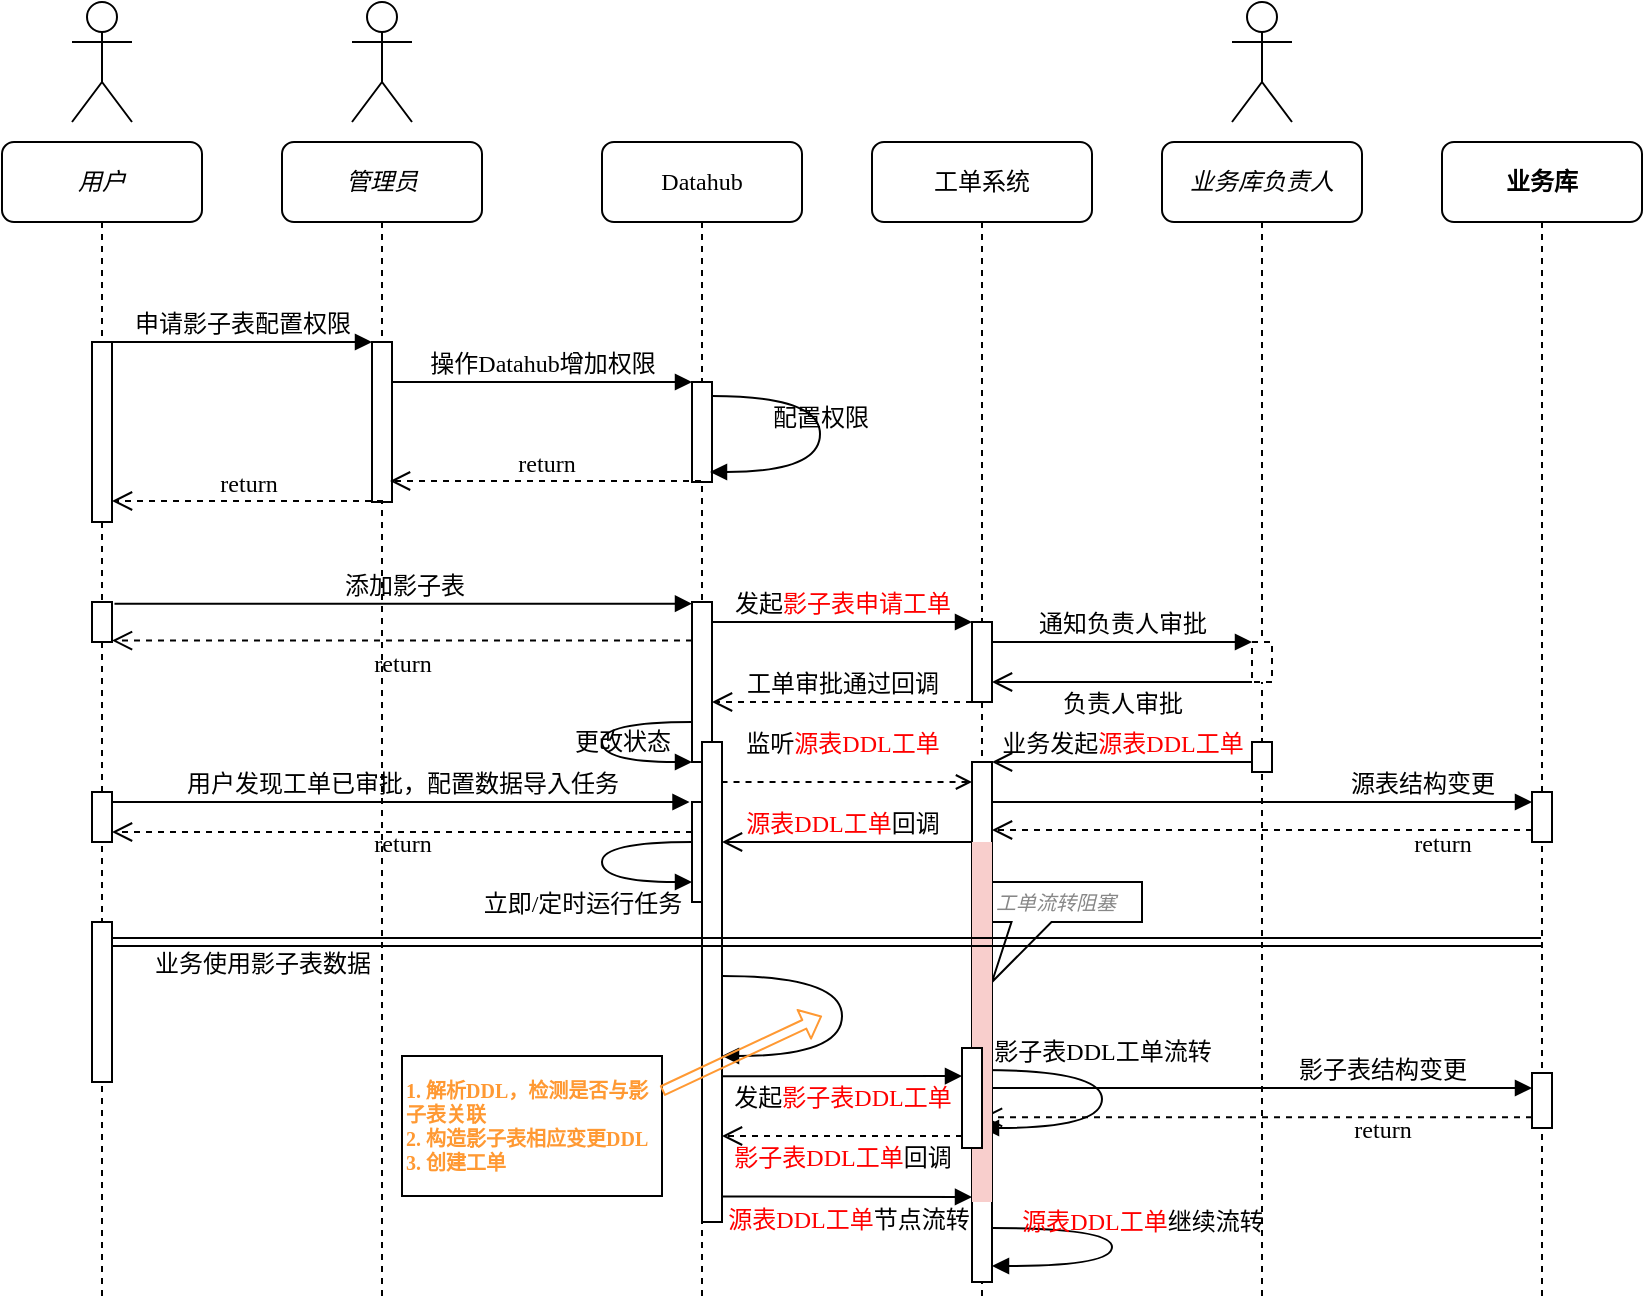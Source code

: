 <mxfile version="14.2.3" type="github">
  <diagram name="Page-1" id="13e1069c-82ec-6db2-03f1-153e76fe0fe0">
    <mxGraphModel dx="981" dy="553" grid="1" gridSize="10" guides="1" tooltips="1" connect="1" arrows="1" fold="1" page="1" pageScale="1" pageWidth="1100" pageHeight="850" background="#ffffff" math="0" shadow="0">
      <root>
        <mxCell id="0" />
        <mxCell id="1" parent="0" />
        <mxCell id="7baba1c4bc27f4b0-2" value="&lt;i&gt;管理员&lt;/i&gt;" style="shape=umlLifeline;perimeter=lifelinePerimeter;whiteSpace=wrap;html=1;container=1;collapsible=0;recursiveResize=0;outlineConnect=0;rounded=1;shadow=0;comic=0;labelBackgroundColor=none;strokeWidth=1;fontFamily=Verdana;fontSize=12;align=center;" parent="1" vertex="1">
          <mxGeometry x="240" y="80" width="100" height="580" as="geometry" />
        </mxCell>
        <mxCell id="7baba1c4bc27f4b0-10" value="" style="html=1;points=[];perimeter=orthogonalPerimeter;rounded=0;shadow=0;comic=0;labelBackgroundColor=none;strokeWidth=1;fontFamily=Verdana;fontSize=12;align=center;" parent="7baba1c4bc27f4b0-2" vertex="1">
          <mxGeometry x="45" y="100" width="10" height="80" as="geometry" />
        </mxCell>
        <mxCell id="7baba1c4bc27f4b0-3" value="Datahub" style="shape=umlLifeline;perimeter=lifelinePerimeter;whiteSpace=wrap;html=1;container=1;collapsible=0;recursiveResize=0;outlineConnect=0;rounded=1;shadow=0;comic=0;labelBackgroundColor=none;strokeWidth=1;fontFamily=Verdana;fontSize=12;align=center;" parent="1" vertex="1">
          <mxGeometry x="400" y="80" width="100" height="580" as="geometry" />
        </mxCell>
        <mxCell id="7baba1c4bc27f4b0-13" value="" style="html=1;points=[];perimeter=orthogonalPerimeter;rounded=0;shadow=0;comic=0;labelBackgroundColor=none;strokeWidth=1;fontFamily=Verdana;fontSize=12;align=center;" parent="7baba1c4bc27f4b0-3" vertex="1">
          <mxGeometry x="45" y="120" width="10" height="50" as="geometry" />
        </mxCell>
        <mxCell id="qmJK9wQ_AKXtbmqCBLMg-10" value="" style="html=1;points=[];perimeter=orthogonalPerimeter;rounded=0;shadow=0;comic=0;labelBackgroundColor=none;strokeWidth=1;fontFamily=Verdana;fontSize=12;align=center;" vertex="1" parent="7baba1c4bc27f4b0-3">
          <mxGeometry x="45" y="230" width="10" height="80" as="geometry" />
        </mxCell>
        <mxCell id="qmJK9wQ_AKXtbmqCBLMg-16" value="更改状态" style="html=1;verticalAlign=bottom;endArrow=block;labelBackgroundColor=none;fontFamily=Verdana;fontSize=12;elbow=vertical;edgeStyle=orthogonalEdgeStyle;curved=1;" edge="1" parent="7baba1c4bc27f4b0-3" source="qmJK9wQ_AKXtbmqCBLMg-10" target="qmJK9wQ_AKXtbmqCBLMg-10">
          <mxGeometry x="0.167" y="10" relative="1" as="geometry">
            <mxPoint x="50" y="290.0" as="sourcePoint" />
            <mxPoint x="50" y="310" as="targetPoint" />
            <Array as="points">
              <mxPoint y="290" />
              <mxPoint y="310" />
            </Array>
            <mxPoint as="offset" />
          </mxGeometry>
        </mxCell>
        <mxCell id="qmJK9wQ_AKXtbmqCBLMg-19" value="" style="html=1;points=[];perimeter=orthogonalPerimeter;rounded=0;shadow=0;comic=0;labelBackgroundColor=none;strokeWidth=1;fontFamily=Verdana;fontSize=12;align=center;" vertex="1" parent="7baba1c4bc27f4b0-3">
          <mxGeometry x="45" y="330" width="10" height="50" as="geometry" />
        </mxCell>
        <mxCell id="qmJK9wQ_AKXtbmqCBLMg-21" value="立即/定时运行任务" style="html=1;verticalAlign=bottom;endArrow=block;labelBackgroundColor=none;fontFamily=Verdana;fontSize=12;elbow=vertical;edgeStyle=orthogonalEdgeStyle;curved=1;" edge="1" parent="7baba1c4bc27f4b0-3" source="qmJK9wQ_AKXtbmqCBLMg-19" target="qmJK9wQ_AKXtbmqCBLMg-19">
          <mxGeometry x="0.182" y="-22" relative="1" as="geometry">
            <mxPoint x="60" y="335" as="sourcePoint" />
            <mxPoint x="50" y="355" as="targetPoint" />
            <Array as="points">
              <mxPoint y="350" />
              <mxPoint y="370" />
            </Array>
            <mxPoint x="-10" y="-2" as="offset" />
          </mxGeometry>
        </mxCell>
        <mxCell id="7baba1c4bc27f4b0-4" value="工单系统" style="shape=umlLifeline;perimeter=lifelinePerimeter;whiteSpace=wrap;html=1;container=1;collapsible=0;recursiveResize=0;outlineConnect=0;rounded=1;shadow=0;comic=0;labelBackgroundColor=none;strokeWidth=1;fontFamily=Verdana;fontSize=12;align=center;" parent="1" vertex="1">
          <mxGeometry x="535" y="80" width="110" height="580" as="geometry" />
        </mxCell>
        <mxCell id="qmJK9wQ_AKXtbmqCBLMg-51" value="工单流转阻塞" style="shape=callout;whiteSpace=wrap;html=1;perimeter=calloutPerimeter;fontSize=10;align=left;fontColor=#878787;fontStyle=2;position2=0;size=30;position=0.13;" vertex="1" parent="7baba1c4bc27f4b0-4">
          <mxGeometry x="60" y="370" width="75" height="50" as="geometry" />
        </mxCell>
        <mxCell id="7baba1c4bc27f4b0-5" value="&lt;i&gt;业务库负责人&lt;/i&gt;" style="shape=umlLifeline;perimeter=lifelinePerimeter;whiteSpace=wrap;html=1;container=1;collapsible=0;recursiveResize=0;outlineConnect=0;rounded=1;shadow=0;comic=0;labelBackgroundColor=none;strokeWidth=1;fontFamily=Verdana;fontSize=12;align=center;" parent="1" vertex="1">
          <mxGeometry x="680" y="80" width="100" height="580" as="geometry" />
        </mxCell>
        <mxCell id="qmJK9wQ_AKXtbmqCBLMg-44" value="" style="html=1;points=[];perimeter=orthogonalPerimeter;rounded=0;shadow=0;comic=0;labelBackgroundColor=none;strokeWidth=1;fontFamily=Verdana;fontSize=12;align=center;" vertex="1" parent="7baba1c4bc27f4b0-5">
          <mxGeometry x="45" y="300" width="10" height="15" as="geometry" />
        </mxCell>
        <mxCell id="7baba1c4bc27f4b0-6" value="&lt;b&gt;业务库&lt;/b&gt;" style="shape=umlLifeline;perimeter=lifelinePerimeter;whiteSpace=wrap;html=1;container=1;collapsible=0;recursiveResize=0;outlineConnect=0;rounded=1;shadow=0;comic=0;labelBackgroundColor=none;strokeWidth=1;fontFamily=Verdana;fontSize=12;align=center;" parent="1" vertex="1">
          <mxGeometry x="820" y="80" width="100" height="580" as="geometry" />
        </mxCell>
        <mxCell id="qmJK9wQ_AKXtbmqCBLMg-37" value="" style="html=1;points=[];perimeter=orthogonalPerimeter;rounded=0;shadow=0;comic=0;labelBackgroundColor=none;strokeColor=#000000;strokeWidth=1;fillColor=#FFFFFF;fontFamily=Verdana;fontSize=12;fontColor=#000000;align=center;" vertex="1" parent="7baba1c4bc27f4b0-6">
          <mxGeometry x="45" y="325" width="10" height="25" as="geometry" />
        </mxCell>
        <mxCell id="qmJK9wQ_AKXtbmqCBLMg-40" value="" style="html=1;points=[];perimeter=orthogonalPerimeter;rounded=0;shadow=0;comic=0;labelBackgroundColor=none;strokeColor=#000000;strokeWidth=1;fillColor=#FFFFFF;fontFamily=Verdana;fontSize=12;fontColor=#000000;align=center;" vertex="1" parent="7baba1c4bc27f4b0-6">
          <mxGeometry x="45" y="465.5" width="10" height="27.5" as="geometry" />
        </mxCell>
        <mxCell id="7baba1c4bc27f4b0-8" value="&lt;i&gt;用户&lt;/i&gt;" style="shape=umlLifeline;perimeter=lifelinePerimeter;whiteSpace=wrap;html=1;container=1;collapsible=0;recursiveResize=0;outlineConnect=0;rounded=1;shadow=0;comic=0;labelBackgroundColor=none;strokeWidth=1;fontFamily=Verdana;fontSize=12;align=center;" parent="1" vertex="1">
          <mxGeometry x="100" y="80" width="100" height="580" as="geometry" />
        </mxCell>
        <mxCell id="7baba1c4bc27f4b0-9" value="" style="html=1;points=[];perimeter=orthogonalPerimeter;rounded=0;shadow=0;comic=0;labelBackgroundColor=none;strokeWidth=1;fontFamily=Verdana;fontSize=12;align=center;" parent="7baba1c4bc27f4b0-8" vertex="1">
          <mxGeometry x="45" y="100" width="10" height="90" as="geometry" />
        </mxCell>
        <mxCell id="qmJK9wQ_AKXtbmqCBLMg-18" value="" style="html=1;points=[];perimeter=orthogonalPerimeter;rounded=0;shadow=0;comic=0;labelBackgroundColor=none;strokeWidth=1;fontFamily=Verdana;fontSize=12;align=center;" vertex="1" parent="7baba1c4bc27f4b0-8">
          <mxGeometry x="45" y="325" width="10" height="25" as="geometry" />
        </mxCell>
        <mxCell id="7baba1c4bc27f4b0-16" value="" style="html=1;points=[];perimeter=orthogonalPerimeter;rounded=0;shadow=0;comic=0;labelBackgroundColor=none;strokeWidth=1;fontFamily=Verdana;fontSize=12;align=center;" parent="1" vertex="1">
          <mxGeometry x="585" y="320" width="10" height="40" as="geometry" />
        </mxCell>
        <mxCell id="7baba1c4bc27f4b0-19" value="" style="html=1;points=[];perimeter=orthogonalPerimeter;rounded=0;shadow=0;comic=0;labelBackgroundColor=none;strokeWidth=1;fontFamily=Verdana;fontSize=12;align=center;dashed=1;" parent="1" vertex="1">
          <mxGeometry x="725" y="330" width="10" height="20" as="geometry" />
        </mxCell>
        <mxCell id="7baba1c4bc27f4b0-20" value="通知负责人审批" style="html=1;verticalAlign=bottom;endArrow=block;labelBackgroundColor=none;fontFamily=Verdana;fontSize=12;edgeStyle=elbowEdgeStyle;elbow=vertical;" parent="1" source="7baba1c4bc27f4b0-16" target="7baba1c4bc27f4b0-19" edge="1">
          <mxGeometry relative="1" as="geometry">
            <mxPoint x="650" y="230" as="sourcePoint" />
            <Array as="points">
              <mxPoint x="680" y="330" />
            </Array>
          </mxGeometry>
        </mxCell>
        <mxCell id="7baba1c4bc27f4b0-21" value="负责人审批" style="html=1;verticalAlign=bottom;endArrow=open;endSize=8;labelBackgroundColor=none;fontFamily=Verdana;fontSize=12;edgeStyle=elbowEdgeStyle;elbow=vertical;" parent="1" source="7baba1c4bc27f4b0-19" target="7baba1c4bc27f4b0-16" edge="1">
          <mxGeometry y="20" relative="1" as="geometry">
            <mxPoint x="650" y="306" as="targetPoint" />
            <Array as="points">
              <mxPoint x="670" y="350" />
              <mxPoint x="650" y="355" />
              <mxPoint x="700" y="260" />
            </Array>
            <mxPoint as="offset" />
          </mxGeometry>
        </mxCell>
        <mxCell id="7baba1c4bc27f4b0-22" value="" style="html=1;points=[];perimeter=orthogonalPerimeter;rounded=0;shadow=0;comic=0;labelBackgroundColor=none;strokeWidth=1;fontFamily=Verdana;fontSize=12;align=center;" parent="1" vertex="1">
          <mxGeometry x="585" y="390" width="10" height="260" as="geometry" />
        </mxCell>
        <mxCell id="7baba1c4bc27f4b0-23" value="添加影子表" style="html=1;verticalAlign=bottom;endArrow=block;labelBackgroundColor=none;fontFamily=Verdana;fontSize=12;exitX=1.124;exitY=0.043;exitDx=0;exitDy=0;exitPerimeter=0;" parent="1" source="qmJK9wQ_AKXtbmqCBLMg-8" target="qmJK9wQ_AKXtbmqCBLMg-10" edge="1">
          <mxGeometry relative="1" as="geometry">
            <mxPoint x="510" y="420" as="sourcePoint" />
            <mxPoint x="450" y="314" as="targetPoint" />
          </mxGeometry>
        </mxCell>
        <mxCell id="7baba1c4bc27f4b0-11" value="申请影子表配置权限" style="html=1;verticalAlign=bottom;endArrow=block;entryX=0;entryY=0;labelBackgroundColor=none;fontFamily=Verdana;fontSize=12;edgeStyle=elbowEdgeStyle;elbow=vertical;" parent="1" source="7baba1c4bc27f4b0-9" target="7baba1c4bc27f4b0-10" edge="1">
          <mxGeometry relative="1" as="geometry">
            <mxPoint x="220" y="190" as="sourcePoint" />
          </mxGeometry>
        </mxCell>
        <mxCell id="7baba1c4bc27f4b0-14" value="操作Datahub增加权限" style="html=1;verticalAlign=bottom;endArrow=block;entryX=0;entryY=0;labelBackgroundColor=none;fontFamily=Verdana;fontSize=12;edgeStyle=elbowEdgeStyle;elbow=vertical;" parent="1" source="7baba1c4bc27f4b0-10" target="7baba1c4bc27f4b0-13" edge="1">
          <mxGeometry relative="1" as="geometry">
            <mxPoint x="370" y="200" as="sourcePoint" />
          </mxGeometry>
        </mxCell>
        <mxCell id="7baba1c4bc27f4b0-39" value="影子表DDL工单流转" style="html=1;verticalAlign=bottom;endArrow=block;labelBackgroundColor=none;fontFamily=Verdana;fontSize=12;elbow=vertical;edgeStyle=orthogonalEdgeStyle;curved=1;" parent="1" edge="1" target="7baba1c4bc27f4b0-37" source="7baba1c4bc27f4b0-37">
          <mxGeometry x="-0.195" relative="1" as="geometry">
            <mxPoint x="595.333" y="544" as="sourcePoint" />
            <mxPoint x="600.333" y="582.333" as="targetPoint" />
            <Array as="points">
              <mxPoint x="650" y="544" />
              <mxPoint x="650" y="573" />
            </Array>
            <mxPoint as="offset" />
          </mxGeometry>
        </mxCell>
        <mxCell id="qmJK9wQ_AKXtbmqCBLMg-3" value="" style="shape=umlActor;verticalLabelPosition=bottom;verticalAlign=top;html=1;outlineConnect=0;" vertex="1" parent="1">
          <mxGeometry x="135" y="10" width="30" height="60" as="geometry" />
        </mxCell>
        <mxCell id="qmJK9wQ_AKXtbmqCBLMg-4" value="" style="shape=umlActor;verticalLabelPosition=bottom;verticalAlign=top;html=1;outlineConnect=0;" vertex="1" parent="1">
          <mxGeometry x="275" y="10" width="30" height="60" as="geometry" />
        </mxCell>
        <mxCell id="qmJK9wQ_AKXtbmqCBLMg-5" value="配置权限" style="html=1;verticalAlign=bottom;endArrow=block;labelBackgroundColor=none;fontFamily=Verdana;fontSize=12;elbow=vertical;edgeStyle=orthogonalEdgeStyle;curved=1;" edge="1" parent="1" source="7baba1c4bc27f4b0-13">
          <mxGeometry relative="1" as="geometry">
            <mxPoint x="454.0" y="207.0" as="sourcePoint" />
            <mxPoint x="454" y="245" as="targetPoint" />
            <Array as="points">
              <mxPoint x="509" y="207" />
              <mxPoint x="509" y="245" />
            </Array>
          </mxGeometry>
        </mxCell>
        <mxCell id="qmJK9wQ_AKXtbmqCBLMg-6" value="return" style="html=1;verticalAlign=bottom;endArrow=open;dashed=1;endSize=8;labelBackgroundColor=none;fontFamily=Verdana;fontSize=12;edgeStyle=elbowEdgeStyle;elbow=vertical;" edge="1" parent="1" source="7baba1c4bc27f4b0-3">
          <mxGeometry relative="1" as="geometry">
            <mxPoint x="294" y="250" as="targetPoint" />
            <Array as="points">
              <mxPoint x="380" y="249.5" />
              <mxPoint x="410" y="249.5" />
            </Array>
            <mxPoint x="435" y="249.5" as="sourcePoint" />
          </mxGeometry>
        </mxCell>
        <mxCell id="qmJK9wQ_AKXtbmqCBLMg-7" value="return" style="html=1;verticalAlign=bottom;endArrow=open;dashed=1;endSize=8;labelBackgroundColor=none;fontFamily=Verdana;fontSize=12;edgeStyle=elbowEdgeStyle;elbow=vertical;" edge="1" parent="1" target="7baba1c4bc27f4b0-9">
          <mxGeometry relative="1" as="geometry">
            <mxPoint x="160" y="260" as="targetPoint" />
            <Array as="points">
              <mxPoint x="251" y="259.5" />
            </Array>
            <mxPoint x="290.5" y="259.5" as="sourcePoint" />
          </mxGeometry>
        </mxCell>
        <mxCell id="qmJK9wQ_AKXtbmqCBLMg-8" value="" style="html=1;points=[];perimeter=orthogonalPerimeter;rounded=0;shadow=0;comic=0;labelBackgroundColor=none;strokeWidth=1;fontFamily=Verdana;fontSize=12;align=center;" vertex="1" parent="1">
          <mxGeometry x="145" y="310" width="10" height="20" as="geometry" />
        </mxCell>
        <mxCell id="qmJK9wQ_AKXtbmqCBLMg-11" value="发起&lt;font color=&quot;#ff0000&quot;&gt;影子表申请工单&lt;/font&gt;" style="html=1;verticalAlign=bottom;endArrow=block;entryX=0;entryY=0;labelBackgroundColor=none;fontFamily=Verdana;fontSize=12;edgeStyle=elbowEdgeStyle;elbow=vertical;" edge="1" parent="1">
          <mxGeometry relative="1" as="geometry">
            <mxPoint x="455" y="319.999" as="sourcePoint" />
            <mxPoint x="585" y="320.24" as="targetPoint" />
          </mxGeometry>
        </mxCell>
        <mxCell id="qmJK9wQ_AKXtbmqCBLMg-12" value="" style="shape=umlActor;verticalLabelPosition=bottom;verticalAlign=top;html=1;outlineConnect=0;" vertex="1" parent="1">
          <mxGeometry x="715" y="10" width="30" height="60" as="geometry" />
        </mxCell>
        <mxCell id="qmJK9wQ_AKXtbmqCBLMg-14" value="工单审批通过回调" style="html=1;verticalAlign=bottom;endArrow=open;dashed=1;endSize=8;labelBackgroundColor=none;fontFamily=Verdana;fontSize=12;edgeStyle=elbowEdgeStyle;elbow=vertical;" edge="1" parent="1" target="qmJK9wQ_AKXtbmqCBLMg-10">
          <mxGeometry relative="1" as="geometry">
            <mxPoint x="429.5" y="360.5" as="targetPoint" />
            <Array as="points">
              <mxPoint x="515.5" y="360" />
              <mxPoint x="545.5" y="360" />
            </Array>
            <mxPoint x="585" y="360" as="sourcePoint" />
          </mxGeometry>
        </mxCell>
        <mxCell id="qmJK9wQ_AKXtbmqCBLMg-17" value="return" style="html=1;verticalAlign=bottom;endArrow=open;dashed=1;endSize=8;labelBackgroundColor=none;fontFamily=Verdana;fontSize=12;edgeStyle=elbowEdgeStyle;elbow=vertical;" edge="1" parent="1" source="qmJK9wQ_AKXtbmqCBLMg-10">
          <mxGeometry x="-0.002" y="21" relative="1" as="geometry">
            <mxPoint x="155" y="329.81" as="targetPoint" />
            <Array as="points">
              <mxPoint x="241" y="329.31" />
              <mxPoint x="271" y="329.31" />
            </Array>
            <mxPoint x="310.5" y="329.31" as="sourcePoint" />
            <mxPoint as="offset" />
          </mxGeometry>
        </mxCell>
        <mxCell id="qmJK9wQ_AKXtbmqCBLMg-20" value="用户发现工单已审批，配置数据导入任务" style="html=1;verticalAlign=bottom;endArrow=block;labelBackgroundColor=none;fontFamily=Verdana;fontSize=12;exitX=1.124;exitY=0.043;exitDx=0;exitDy=0;exitPerimeter=0;" edge="1" parent="1">
          <mxGeometry relative="1" as="geometry">
            <mxPoint x="155" y="410.0" as="sourcePoint" />
            <mxPoint x="443.76" y="410.0" as="targetPoint" />
          </mxGeometry>
        </mxCell>
        <mxCell id="qmJK9wQ_AKXtbmqCBLMg-22" value="return" style="html=1;verticalAlign=bottom;endArrow=open;dashed=1;endSize=8;labelBackgroundColor=none;fontFamily=Verdana;fontSize=12;edgeStyle=elbowEdgeStyle;elbow=vertical;" edge="1" parent="1">
          <mxGeometry x="-0.002" y="15" relative="1" as="geometry">
            <mxPoint x="155" y="425.5" as="targetPoint" />
            <Array as="points">
              <mxPoint x="241" y="425" />
              <mxPoint x="271" y="425" />
            </Array>
            <mxPoint x="445" y="425.0" as="sourcePoint" />
            <mxPoint as="offset" />
          </mxGeometry>
        </mxCell>
        <mxCell id="qmJK9wQ_AKXtbmqCBLMg-23" value="" style="html=1;points=[];perimeter=orthogonalPerimeter;rounded=0;shadow=0;comic=0;labelBackgroundColor=none;strokeWidth=1;fontFamily=Verdana;fontSize=12;align=center;" vertex="1" parent="1">
          <mxGeometry x="450" y="380" width="10" height="240" as="geometry" />
        </mxCell>
        <mxCell id="qmJK9wQ_AKXtbmqCBLMg-25" value="监听&lt;font color=&quot;#ff0000&quot;&gt;源表DDL工单&lt;/font&gt;" style="html=1;verticalAlign=bottom;endArrow=none;dashed=1;endSize=8;labelBackgroundColor=none;fontFamily=Verdana;fontSize=12;edgeStyle=elbowEdgeStyle;elbow=vertical;startArrow=open;startFill=0;endFill=0;" edge="1" parent="1">
          <mxGeometry x="0.04" y="-10" relative="1" as="geometry">
            <mxPoint x="460" y="400" as="targetPoint" />
            <Array as="points">
              <mxPoint x="515.5" y="400" />
              <mxPoint x="545.5" y="400" />
            </Array>
            <mxPoint x="585" y="400" as="sourcePoint" />
            <mxPoint as="offset" />
          </mxGeometry>
        </mxCell>
        <mxCell id="qmJK9wQ_AKXtbmqCBLMg-26" value="&lt;font color=&quot;#ff0000&quot;&gt;源表DDL工单&lt;/font&gt;回调" style="html=1;verticalAlign=bottom;endArrow=open;endSize=8;labelBackgroundColor=none;fontFamily=Verdana;fontSize=12;edgeStyle=elbowEdgeStyle;elbow=vertical;" edge="1" parent="1" source="7baba1c4bc27f4b0-22" target="qmJK9wQ_AKXtbmqCBLMg-23">
          <mxGeometry x="0.04" relative="1" as="geometry">
            <mxPoint x="460" y="420" as="targetPoint" />
            <Array as="points">
              <mxPoint x="530" y="430" />
              <mxPoint x="535" y="420" />
              <mxPoint x="515" y="425" />
              <mxPoint x="565" y="330" />
            </Array>
            <mxPoint x="590" y="420" as="sourcePoint" />
            <mxPoint as="offset" />
          </mxGeometry>
        </mxCell>
        <mxCell id="qmJK9wQ_AKXtbmqCBLMg-27" value="" style="html=1;verticalAlign=bottom;endArrow=block;labelBackgroundColor=none;fontFamily=Verdana;fontSize=12;elbow=vertical;edgeStyle=orthogonalEdgeStyle;curved=1;" edge="1" parent="1">
          <mxGeometry x="1" y="120" relative="1" as="geometry">
            <mxPoint x="460" y="497" as="sourcePoint" />
            <mxPoint x="460" y="537" as="targetPoint" />
            <Array as="points">
              <mxPoint x="520" y="497" />
              <mxPoint x="520" y="537" />
            </Array>
            <mxPoint x="-90" y="-40" as="offset" />
          </mxGeometry>
        </mxCell>
        <mxCell id="qmJK9wQ_AKXtbmqCBLMg-31" value="&lt;b style=&quot;font-family: &amp;#34;verdana&amp;#34; ; font-size: 10px&quot;&gt;&lt;font color=&quot;#ff9933&quot; style=&quot;font-size: 10px&quot;&gt;1. 解析DDL，&lt;/font&gt;&lt;/b&gt;&lt;b style=&quot;font-family: &amp;#34;verdana&amp;#34; ; font-size: 10px&quot;&gt;&lt;font color=&quot;#ff9933&quot; style=&quot;font-size: 10px&quot;&gt;检测是否与影子表关联&lt;br style=&quot;font-size: 10px&quot;&gt;2. 构造影子表相应变更DDL&lt;br style=&quot;font-size: 10px&quot;&gt;3. 创建工单&lt;/font&gt;&lt;/b&gt;" style="rounded=0;whiteSpace=wrap;html=1;align=left;fontSize=10;" vertex="1" parent="1">
          <mxGeometry x="300" y="537" width="130" height="70" as="geometry" />
        </mxCell>
        <mxCell id="qmJK9wQ_AKXtbmqCBLMg-32" value="发起&lt;font color=&quot;#ff0000&quot;&gt;影子表DDL工单&lt;/font&gt;" style="html=1;verticalAlign=bottom;endArrow=block;labelBackgroundColor=none;fontFamily=Verdana;fontSize=12;edgeStyle=elbowEdgeStyle;elbow=vertical;" edge="1" parent="1">
          <mxGeometry x="0.002" y="-20" relative="1" as="geometry">
            <mxPoint x="460" y="547.099" as="sourcePoint" />
            <mxPoint x="580" y="547.333" as="targetPoint" />
            <mxPoint as="offset" />
          </mxGeometry>
        </mxCell>
        <mxCell id="qmJK9wQ_AKXtbmqCBLMg-33" value="&lt;span style=&quot;color: rgb(255 , 0 , 0)&quot;&gt;影子表DDL工单&lt;/span&gt;回调" style="html=1;verticalAlign=bottom;endArrow=open;dashed=1;endSize=8;labelBackgroundColor=none;fontFamily=Verdana;fontSize=12;edgeStyle=elbowEdgeStyle;elbow=vertical;" edge="1" parent="1">
          <mxGeometry y="20" relative="1" as="geometry">
            <mxPoint x="460" y="577" as="targetPoint" />
            <Array as="points">
              <mxPoint x="510.5" y="577" />
              <mxPoint x="540.5" y="577" />
            </Array>
            <mxPoint x="580" y="577" as="sourcePoint" />
            <mxPoint as="offset" />
          </mxGeometry>
        </mxCell>
        <mxCell id="qmJK9wQ_AKXtbmqCBLMg-34" value="" style="shape=flexArrow;endArrow=classic;html=1;fontSize=10;endWidth=10.113;endSize=2.757;width=4.762;strokeColor=#FF9933;exitX=1;exitY=0.25;exitDx=0;exitDy=0;" edge="1" parent="1" source="qmJK9wQ_AKXtbmqCBLMg-31">
          <mxGeometry width="50" height="50" relative="1" as="geometry">
            <mxPoint x="425" y="567" as="sourcePoint" />
            <mxPoint x="510" y="517" as="targetPoint" />
          </mxGeometry>
        </mxCell>
        <mxCell id="qmJK9wQ_AKXtbmqCBLMg-35" value="&lt;font color=&quot;#ff0000&quot;&gt;源表DDL工单&lt;/font&gt;节点流转" style="html=1;verticalAlign=bottom;endArrow=block;labelBackgroundColor=none;fontFamily=Verdana;fontSize=12;edgeStyle=elbowEdgeStyle;elbow=vertical;" edge="1" parent="1">
          <mxGeometry x="0.002" y="-20" relative="1" as="geometry">
            <mxPoint x="460" y="607.199" as="sourcePoint" />
            <mxPoint x="585" y="607.333" as="targetPoint" />
            <mxPoint as="offset" />
          </mxGeometry>
        </mxCell>
        <mxCell id="qmJK9wQ_AKXtbmqCBLMg-36" value="&lt;font color=&quot;#ff0000&quot;&gt;源表DDL工单&lt;/font&gt;继续流转" style="html=1;verticalAlign=bottom;endArrow=block;labelBackgroundColor=none;fontFamily=Verdana;fontSize=12;elbow=vertical;edgeStyle=orthogonalEdgeStyle;curved=1;" edge="1" parent="1">
          <mxGeometry x="-0.06" y="15" relative="1" as="geometry">
            <mxPoint x="595" y="623" as="sourcePoint" />
            <mxPoint x="595" y="642.0" as="targetPoint" />
            <Array as="points">
              <mxPoint x="655" y="623" />
              <mxPoint x="655" y="642" />
            </Array>
            <mxPoint as="offset" />
          </mxGeometry>
        </mxCell>
        <mxCell id="qmJK9wQ_AKXtbmqCBLMg-38" value="源表结构变更" style="html=1;verticalAlign=bottom;endArrow=block;labelBackgroundColor=none;fontFamily=Verdana;fontSize=12;edgeStyle=elbowEdgeStyle;elbow=vertical;" edge="1" parent="1" target="qmJK9wQ_AKXtbmqCBLMg-37">
          <mxGeometry x="0.593" relative="1" as="geometry">
            <mxPoint x="595" y="410" as="sourcePoint" />
            <mxPoint x="725" y="410" as="targetPoint" />
            <Array as="points">
              <mxPoint x="680" y="410" />
            </Array>
            <mxPoint as="offset" />
          </mxGeometry>
        </mxCell>
        <mxCell id="qmJK9wQ_AKXtbmqCBLMg-39" value="return" style="html=1;verticalAlign=bottom;endArrow=open;dashed=1;endSize=8;labelBackgroundColor=none;fontFamily=Verdana;fontSize=12;edgeStyle=elbowEdgeStyle;elbow=vertical;" edge="1" parent="1" source="qmJK9wQ_AKXtbmqCBLMg-37" target="7baba1c4bc27f4b0-22">
          <mxGeometry x="-0.667" y="16" relative="1" as="geometry">
            <mxPoint x="664.5" y="424.5" as="targetPoint" />
            <Array as="points">
              <mxPoint x="750.5" y="424" />
              <mxPoint x="780.5" y="424" />
            </Array>
            <mxPoint x="830" y="425" as="sourcePoint" />
            <mxPoint as="offset" />
          </mxGeometry>
        </mxCell>
        <mxCell id="qmJK9wQ_AKXtbmqCBLMg-41" value="影子表结构变更" style="html=1;verticalAlign=bottom;endArrow=block;labelBackgroundColor=none;fontFamily=Verdana;fontSize=12;edgeStyle=elbowEdgeStyle;elbow=vertical;" edge="1" parent="1" source="7baba1c4bc27f4b0-37">
          <mxGeometry x="0.455" relative="1" as="geometry">
            <mxPoint x="595" y="553" as="sourcePoint" />
            <mxPoint x="865" y="553" as="targetPoint" />
            <Array as="points">
              <mxPoint x="680" y="553" />
            </Array>
            <mxPoint as="offset" />
          </mxGeometry>
        </mxCell>
        <mxCell id="qmJK9wQ_AKXtbmqCBLMg-42" value="return" style="html=1;verticalAlign=bottom;endArrow=open;dashed=1;endSize=8;labelBackgroundColor=none;fontFamily=Verdana;fontSize=12;edgeStyle=elbowEdgeStyle;elbow=vertical;" edge="1" parent="1" target="7baba1c4bc27f4b0-37">
          <mxGeometry x="-0.455" y="15" relative="1" as="geometry">
            <mxPoint x="595" y="567.66" as="targetPoint" />
            <Array as="points">
              <mxPoint x="750.5" y="567.66" />
              <mxPoint x="780.5" y="567.66" />
            </Array>
            <mxPoint x="865" y="567.66" as="sourcePoint" />
            <mxPoint as="offset" />
          </mxGeometry>
        </mxCell>
        <mxCell id="qmJK9wQ_AKXtbmqCBLMg-43" value="业务发起&lt;font color=&quot;#ff0000&quot;&gt;源表DDL工单&lt;/font&gt;" style="html=1;verticalAlign=bottom;endArrow=open;endSize=8;labelBackgroundColor=none;fontFamily=Verdana;fontSize=12;edgeStyle=elbowEdgeStyle;elbow=vertical;" edge="1" parent="1">
          <mxGeometry relative="1" as="geometry">
            <mxPoint x="595" y="390" as="targetPoint" />
            <Array as="points">
              <mxPoint x="670" y="390" />
              <mxPoint x="650" y="395" />
              <mxPoint x="700" y="300" />
            </Array>
            <mxPoint x="725" y="390" as="sourcePoint" />
            <mxPoint as="offset" />
          </mxGeometry>
        </mxCell>
        <mxCell id="qmJK9wQ_AKXtbmqCBLMg-45" value="" style="html=1;points=[];perimeter=orthogonalPerimeter;rounded=0;shadow=0;comic=0;labelBackgroundColor=none;strokeWidth=1;fontFamily=Verdana;fontSize=12;align=center;" vertex="1" parent="1">
          <mxGeometry x="145" y="470" width="10" height="80" as="geometry" />
        </mxCell>
        <mxCell id="qmJK9wQ_AKXtbmqCBLMg-48" value="" style="html=1;points=[];perimeter=orthogonalPerimeter;rounded=0;shadow=0;comic=0;labelBackgroundColor=none;strokeWidth=1;fontFamily=Verdana;fontSize=12;align=center;fillColor=#f8cecc;strokeColor=none;" vertex="1" parent="1">
          <mxGeometry x="585" y="430" width="10" height="180" as="geometry" />
        </mxCell>
        <mxCell id="qmJK9wQ_AKXtbmqCBLMg-49" value="业务使用影子表数据" style="html=1;verticalAlign=bottom;endArrow=none;labelBackgroundColor=none;fontFamily=Verdana;fontSize=12;exitX=1.124;exitY=0.043;exitDx=0;exitDy=0;exitPerimeter=0;endFill=0;shape=link;" edge="1" parent="1" target="7baba1c4bc27f4b0-6">
          <mxGeometry x="-0.79" y="-20" relative="1" as="geometry">
            <mxPoint x="155" y="480" as="sourcePoint" />
            <mxPoint x="869.5" y="480" as="targetPoint" />
            <mxPoint as="offset" />
          </mxGeometry>
        </mxCell>
        <mxCell id="7baba1c4bc27f4b0-37" value="" style="html=1;points=[];perimeter=orthogonalPerimeter;rounded=0;shadow=0;comic=0;labelBackgroundColor=none;strokeWidth=1;fontFamily=Verdana;fontSize=12;align=center;" parent="1" vertex="1">
          <mxGeometry x="580" y="533" width="10" height="50" as="geometry" />
        </mxCell>
      </root>
    </mxGraphModel>
  </diagram>
</mxfile>
